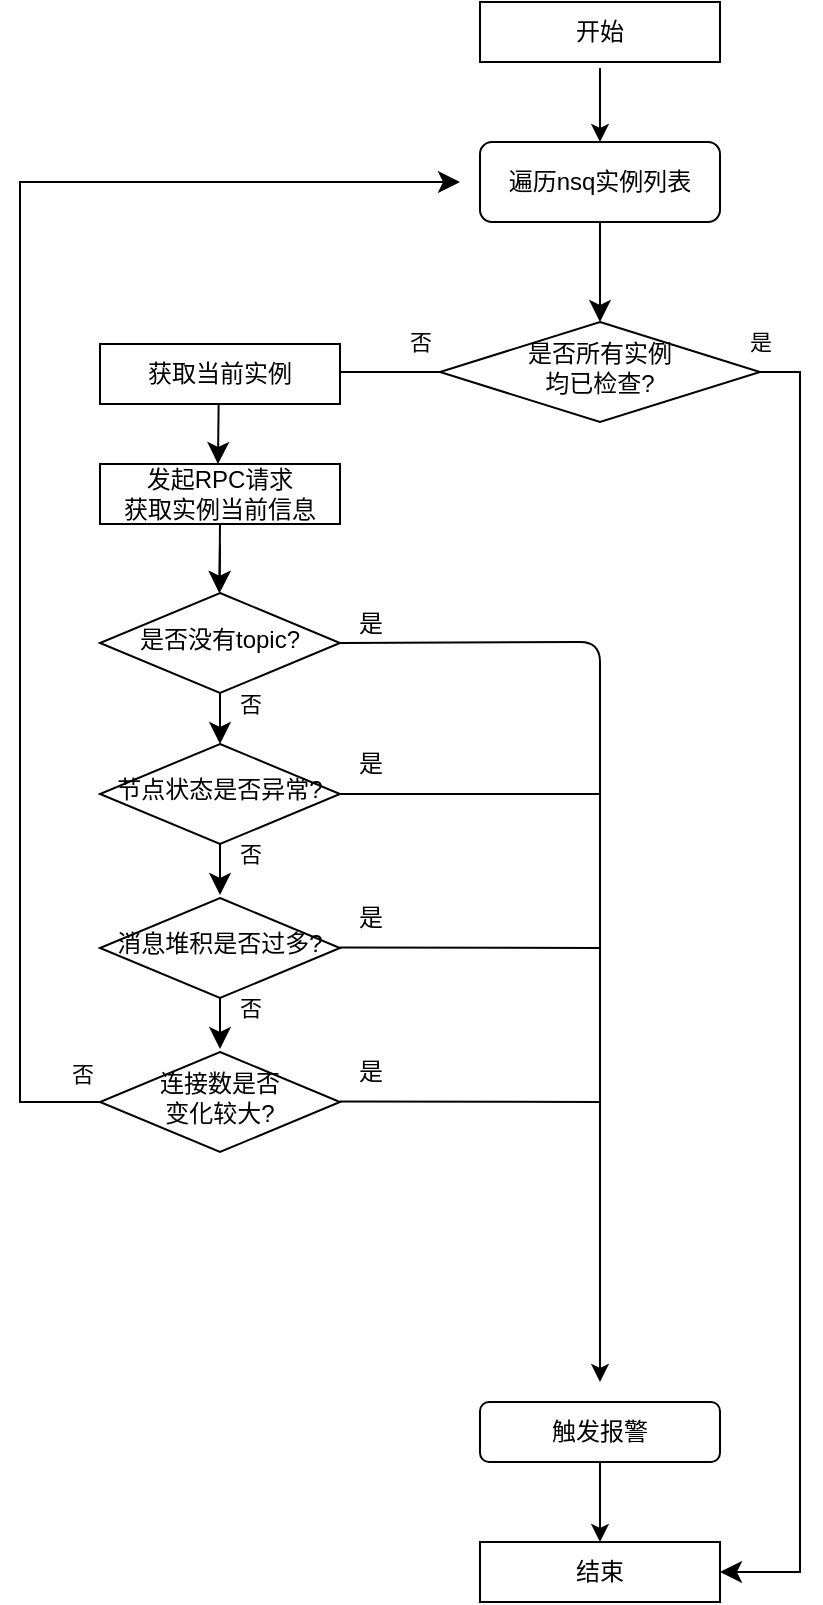 <mxfile version="14.6.13" type="github">
  <diagram id="C5RBs43oDa-KdzZeNtuy" name="Page-1">
    <mxGraphModel dx="1857" dy="594" grid="1" gridSize="10" guides="1" tooltips="1" connect="1" arrows="1" fold="1" page="1" pageScale="1" pageWidth="827" pageHeight="1169" math="0" shadow="0">
      <root>
        <mxCell id="WIyWlLk6GJQsqaUBKTNV-0" />
        <mxCell id="WIyWlLk6GJQsqaUBKTNV-1" parent="WIyWlLk6GJQsqaUBKTNV-0" />
        <mxCell id="WIyWlLk6GJQsqaUBKTNV-2" value="" style="rounded=0;html=1;jettySize=auto;orthogonalLoop=1;fontSize=11;endArrow=classic;endFill=1;endSize=8;strokeWidth=1;shadow=0;labelBackgroundColor=none;edgeStyle=orthogonalEdgeStyle;" parent="WIyWlLk6GJQsqaUBKTNV-1" source="WIyWlLk6GJQsqaUBKTNV-3" target="WIyWlLk6GJQsqaUBKTNV-6" edge="1">
          <mxGeometry relative="1" as="geometry" />
        </mxCell>
        <mxCell id="WIyWlLk6GJQsqaUBKTNV-3" value="遍历nsq实例列表" style="rounded=1;whiteSpace=wrap;html=1;fontSize=12;glass=0;strokeWidth=1;shadow=0;" parent="WIyWlLk6GJQsqaUBKTNV-1" vertex="1">
          <mxGeometry x="160" y="80" width="120" height="40" as="geometry" />
        </mxCell>
        <mxCell id="WIyWlLk6GJQsqaUBKTNV-4" value="否" style="rounded=0;html=1;jettySize=auto;orthogonalLoop=1;fontSize=11;endArrow=classic;endFill=1;endSize=8;strokeWidth=1;shadow=0;labelBackgroundColor=none;edgeStyle=orthogonalEdgeStyle;exitX=0;exitY=0.5;exitDx=0;exitDy=0;" parent="WIyWlLk6GJQsqaUBKTNV-1" source="WIyWlLk6GJQsqaUBKTNV-6" edge="1">
          <mxGeometry x="-0.778" y="-15" relative="1" as="geometry">
            <mxPoint as="offset" />
            <mxPoint x="120" y="240" as="sourcePoint" />
            <mxPoint x="50" y="195" as="targetPoint" />
          </mxGeometry>
        </mxCell>
        <mxCell id="WIyWlLk6GJQsqaUBKTNV-5" value="是" style="edgeStyle=orthogonalEdgeStyle;rounded=0;html=1;jettySize=auto;orthogonalLoop=1;fontSize=11;endArrow=classic;endFill=1;endSize=8;strokeWidth=1;shadow=0;labelBackgroundColor=none;" parent="WIyWlLk6GJQsqaUBKTNV-1" source="WIyWlLk6GJQsqaUBKTNV-6" edge="1">
          <mxGeometry x="-1" y="15" relative="1" as="geometry">
            <mxPoint as="offset" />
            <mxPoint x="280" y="795" as="targetPoint" />
            <Array as="points">
              <mxPoint x="320" y="195" />
              <mxPoint x="320" y="795" />
            </Array>
          </mxGeometry>
        </mxCell>
        <mxCell id="WIyWlLk6GJQsqaUBKTNV-6" value="是否所有实例&lt;br&gt;均已检查?" style="rhombus;whiteSpace=wrap;html=1;shadow=0;fontFamily=Helvetica;fontSize=12;align=center;strokeWidth=1;spacing=6;spacingTop=-4;" parent="WIyWlLk6GJQsqaUBKTNV-1" vertex="1">
          <mxGeometry x="140" y="170" width="160" height="50" as="geometry" />
        </mxCell>
        <mxCell id="MfxYUc8zOfT5m0aMHdfd-0" value="获取当前实例" style="rounded=0;whiteSpace=wrap;html=1;" parent="WIyWlLk6GJQsqaUBKTNV-1" vertex="1">
          <mxGeometry x="-30" y="181" width="120" height="30" as="geometry" />
        </mxCell>
        <mxCell id="MfxYUc8zOfT5m0aMHdfd-3" value="" style="rounded=0;html=1;jettySize=auto;orthogonalLoop=1;fontSize=11;endArrow=classic;endFill=1;endSize=8;strokeWidth=1;shadow=0;labelBackgroundColor=none;edgeStyle=orthogonalEdgeStyle;" parent="WIyWlLk6GJQsqaUBKTNV-1" edge="1">
          <mxGeometry relative="1" as="geometry">
            <mxPoint x="29.31" y="211" as="sourcePoint" />
            <mxPoint x="29" y="241" as="targetPoint" />
          </mxGeometry>
        </mxCell>
        <mxCell id="MfxYUc8zOfT5m0aMHdfd-6" value="发起RPC请求&lt;br&gt;获取实例当前信息" style="rounded=0;whiteSpace=wrap;html=1;" parent="WIyWlLk6GJQsqaUBKTNV-1" vertex="1">
          <mxGeometry x="-30" y="241" width="120" height="30" as="geometry" />
        </mxCell>
        <mxCell id="MfxYUc8zOfT5m0aMHdfd-9" value="是否没有topic?" style="rhombus;whiteSpace=wrap;html=1;shadow=0;fontFamily=Helvetica;fontSize=12;align=center;strokeWidth=1;spacing=6;spacingTop=-4;" parent="WIyWlLk6GJQsqaUBKTNV-1" vertex="1">
          <mxGeometry x="-30" y="305.5" width="120" height="50" as="geometry" />
        </mxCell>
        <mxCell id="MfxYUc8zOfT5m0aMHdfd-10" value="" style="rounded=0;html=1;jettySize=auto;orthogonalLoop=1;fontSize=11;endArrow=classic;endFill=1;endSize=8;strokeWidth=1;shadow=0;labelBackgroundColor=none;edgeStyle=orthogonalEdgeStyle;" parent="WIyWlLk6GJQsqaUBKTNV-1" edge="1">
          <mxGeometry relative="1" as="geometry">
            <mxPoint x="30" y="281" as="sourcePoint" />
            <mxPoint x="29.71" y="305.5" as="targetPoint" />
          </mxGeometry>
        </mxCell>
        <mxCell id="MfxYUc8zOfT5m0aMHdfd-12" value="否" style="edgeStyle=orthogonalEdgeStyle;rounded=0;html=1;jettySize=auto;orthogonalLoop=1;fontSize=11;endArrow=classic;endFill=1;endSize=8;strokeWidth=1;shadow=0;labelBackgroundColor=none;exitX=0.5;exitY=1;exitDx=0;exitDy=0;" parent="WIyWlLk6GJQsqaUBKTNV-1" source="MfxYUc8zOfT5m0aMHdfd-9" edge="1">
          <mxGeometry x="-0.6" y="15" relative="1" as="geometry">
            <mxPoint as="offset" />
            <mxPoint x="90" y="666" as="sourcePoint" />
            <mxPoint x="30" y="381" as="targetPoint" />
          </mxGeometry>
        </mxCell>
        <mxCell id="MfxYUc8zOfT5m0aMHdfd-13" value="触发报警" style="rounded=1;whiteSpace=wrap;html=1;fontSize=12;glass=0;strokeWidth=1;shadow=0;" parent="WIyWlLk6GJQsqaUBKTNV-1" vertex="1">
          <mxGeometry x="160" y="710" width="120" height="30" as="geometry" />
        </mxCell>
        <mxCell id="MfxYUc8zOfT5m0aMHdfd-20" value="" style="endArrow=classic;html=1;exitX=1;exitY=0.5;exitDx=0;exitDy=0;" parent="WIyWlLk6GJQsqaUBKTNV-1" edge="1" source="MfxYUc8zOfT5m0aMHdfd-9">
          <mxGeometry width="50" height="50" relative="1" as="geometry">
            <mxPoint x="240" y="764" as="sourcePoint" />
            <mxPoint x="220" y="700" as="targetPoint" />
            <Array as="points">
              <mxPoint x="220" y="330" />
            </Array>
          </mxGeometry>
        </mxCell>
        <mxCell id="MfxYUc8zOfT5m0aMHdfd-28" value="" style="endArrow=classic;html=1;exitX=0.5;exitY=1;exitDx=0;exitDy=0;entryX=0.5;entryY=0;entryDx=0;entryDy=0;" parent="WIyWlLk6GJQsqaUBKTNV-1" source="MfxYUc8zOfT5m0aMHdfd-13" edge="1" target="MfxYUc8zOfT5m0aMHdfd-29">
          <mxGeometry width="50" height="50" relative="1" as="geometry">
            <mxPoint x="100" y="750" as="sourcePoint" />
            <mxPoint x="100" y="780" as="targetPoint" />
          </mxGeometry>
        </mxCell>
        <mxCell id="MfxYUc8zOfT5m0aMHdfd-29" value="结束" style="rounded=0;whiteSpace=wrap;html=1;" parent="WIyWlLk6GJQsqaUBKTNV-1" vertex="1">
          <mxGeometry x="160" y="780" width="120" height="30" as="geometry" />
        </mxCell>
        <mxCell id="MfxYUc8zOfT5m0aMHdfd-30" value="开始" style="rounded=0;whiteSpace=wrap;html=1;" parent="WIyWlLk6GJQsqaUBKTNV-1" vertex="1">
          <mxGeometry x="160" y="10" width="120" height="30" as="geometry" />
        </mxCell>
        <mxCell id="MfxYUc8zOfT5m0aMHdfd-31" value="" style="endArrow=classic;html=1;" parent="WIyWlLk6GJQsqaUBKTNV-1" edge="1">
          <mxGeometry width="50" height="50" relative="1" as="geometry">
            <mxPoint x="220" y="43" as="sourcePoint" />
            <mxPoint x="220" y="80" as="targetPoint" />
          </mxGeometry>
        </mxCell>
        <mxCell id="h4HgqZ1DdEqafHkiH3Wq-0" value="" style="rounded=0;html=1;jettySize=auto;orthogonalLoop=1;fontSize=11;endArrow=classic;endFill=1;endSize=8;strokeWidth=1;shadow=0;labelBackgroundColor=none;edgeStyle=orthogonalEdgeStyle;" parent="WIyWlLk6GJQsqaUBKTNV-1" edge="1">
          <mxGeometry relative="1" as="geometry">
            <mxPoint x="30" y="271" as="sourcePoint" />
            <mxPoint x="29.71" y="305.5" as="targetPoint" />
          </mxGeometry>
        </mxCell>
        <mxCell id="h4HgqZ1DdEqafHkiH3Wq-1" value="是" style="text;html=1;align=center;verticalAlign=middle;resizable=0;points=[];autosize=1;strokeColor=none;" parent="WIyWlLk6GJQsqaUBKTNV-1" vertex="1">
          <mxGeometry x="90" y="311" width="30" height="20" as="geometry" />
        </mxCell>
        <mxCell id="h4HgqZ1DdEqafHkiH3Wq-2" value="节点状态是否异常?" style="rhombus;whiteSpace=wrap;html=1;shadow=0;fontFamily=Helvetica;fontSize=12;align=center;strokeWidth=1;spacing=6;spacingTop=-4;" parent="WIyWlLk6GJQsqaUBKTNV-1" vertex="1">
          <mxGeometry x="-30" y="381" width="120" height="50" as="geometry" />
        </mxCell>
        <mxCell id="h4HgqZ1DdEqafHkiH3Wq-3" value="否" style="edgeStyle=orthogonalEdgeStyle;rounded=0;html=1;jettySize=auto;orthogonalLoop=1;fontSize=11;endArrow=classic;endFill=1;endSize=8;strokeWidth=1;shadow=0;labelBackgroundColor=none;exitX=0.5;exitY=1;exitDx=0;exitDy=0;" parent="WIyWlLk6GJQsqaUBKTNV-1" source="h4HgqZ1DdEqafHkiH3Wq-2" edge="1">
          <mxGeometry x="-0.6" y="15" relative="1" as="geometry">
            <mxPoint as="offset" />
            <mxPoint x="90" y="741.5" as="sourcePoint" />
            <mxPoint x="30" y="456.5" as="targetPoint" />
          </mxGeometry>
        </mxCell>
        <mxCell id="h4HgqZ1DdEqafHkiH3Wq-6" value="消息堆积是否过多?" style="rhombus;whiteSpace=wrap;html=1;shadow=0;fontFamily=Helvetica;fontSize=12;align=center;strokeWidth=1;spacing=6;spacingTop=-4;" parent="WIyWlLk6GJQsqaUBKTNV-1" vertex="1">
          <mxGeometry x="-30" y="458" width="120" height="50" as="geometry" />
        </mxCell>
        <mxCell id="h4HgqZ1DdEqafHkiH3Wq-7" value="否" style="edgeStyle=orthogonalEdgeStyle;rounded=0;html=1;jettySize=auto;orthogonalLoop=1;fontSize=11;endArrow=classic;endFill=1;endSize=8;strokeWidth=1;shadow=0;labelBackgroundColor=none;exitX=0;exitY=0.5;exitDx=0;exitDy=0;" parent="WIyWlLk6GJQsqaUBKTNV-1" source="h4HgqZ1DdEqafHkiH3Wq-18" edge="1">
          <mxGeometry x="-0.974" y="-14" relative="1" as="geometry">
            <mxPoint as="offset" />
            <mxPoint x="60" y="662" as="sourcePoint" />
            <mxPoint x="150" y="100" as="targetPoint" />
            <Array as="points">
              <mxPoint x="-70" y="560" />
              <mxPoint x="-70" y="100" />
            </Array>
          </mxGeometry>
        </mxCell>
        <mxCell id="h4HgqZ1DdEqafHkiH3Wq-10" value="是" style="text;html=1;align=center;verticalAlign=middle;resizable=0;points=[];autosize=1;strokeColor=none;" parent="WIyWlLk6GJQsqaUBKTNV-1" vertex="1">
          <mxGeometry x="90" y="381" width="30" height="20" as="geometry" />
        </mxCell>
        <mxCell id="h4HgqZ1DdEqafHkiH3Wq-11" value="是" style="text;html=1;align=center;verticalAlign=middle;resizable=0;points=[];autosize=1;strokeColor=none;" parent="WIyWlLk6GJQsqaUBKTNV-1" vertex="1">
          <mxGeometry x="90" y="458" width="30" height="20" as="geometry" />
        </mxCell>
        <mxCell id="h4HgqZ1DdEqafHkiH3Wq-14" value="" style="endArrow=none;html=1;" parent="WIyWlLk6GJQsqaUBKTNV-1" edge="1">
          <mxGeometry width="50" height="50" relative="1" as="geometry">
            <mxPoint x="90" y="406" as="sourcePoint" />
            <mxPoint x="220" y="406" as="targetPoint" />
          </mxGeometry>
        </mxCell>
        <mxCell id="h4HgqZ1DdEqafHkiH3Wq-15" value="" style="endArrow=none;html=1;" parent="WIyWlLk6GJQsqaUBKTNV-1" edge="1">
          <mxGeometry width="50" height="50" relative="1" as="geometry">
            <mxPoint x="90" y="482.71" as="sourcePoint" />
            <mxPoint x="220" y="483" as="targetPoint" />
          </mxGeometry>
        </mxCell>
        <mxCell id="h4HgqZ1DdEqafHkiH3Wq-17" value="否" style="edgeStyle=orthogonalEdgeStyle;rounded=0;html=1;jettySize=auto;orthogonalLoop=1;fontSize=11;endArrow=classic;endFill=1;endSize=8;strokeWidth=1;shadow=0;labelBackgroundColor=none;exitX=0.5;exitY=1;exitDx=0;exitDy=0;" parent="WIyWlLk6GJQsqaUBKTNV-1" edge="1">
          <mxGeometry x="-0.6" y="15" relative="1" as="geometry">
            <mxPoint as="offset" />
            <mxPoint x="30" y="508.0" as="sourcePoint" />
            <mxPoint x="30" y="533.5" as="targetPoint" />
          </mxGeometry>
        </mxCell>
        <mxCell id="h4HgqZ1DdEqafHkiH3Wq-18" value="连接数是否&lt;br&gt;变化较大?" style="rhombus;whiteSpace=wrap;html=1;shadow=0;fontFamily=Helvetica;fontSize=12;align=center;strokeWidth=1;spacing=6;spacingTop=-4;" parent="WIyWlLk6GJQsqaUBKTNV-1" vertex="1">
          <mxGeometry x="-30" y="535" width="120" height="50" as="geometry" />
        </mxCell>
        <mxCell id="h4HgqZ1DdEqafHkiH3Wq-19" value="是" style="text;html=1;align=center;verticalAlign=middle;resizable=0;points=[];autosize=1;strokeColor=none;" parent="WIyWlLk6GJQsqaUBKTNV-1" vertex="1">
          <mxGeometry x="90" y="535" width="30" height="20" as="geometry" />
        </mxCell>
        <mxCell id="h4HgqZ1DdEqafHkiH3Wq-20" value="" style="endArrow=none;html=1;" parent="WIyWlLk6GJQsqaUBKTNV-1" edge="1">
          <mxGeometry width="50" height="50" relative="1" as="geometry">
            <mxPoint x="90" y="559.71" as="sourcePoint" />
            <mxPoint x="220" y="560" as="targetPoint" />
          </mxGeometry>
        </mxCell>
      </root>
    </mxGraphModel>
  </diagram>
</mxfile>
